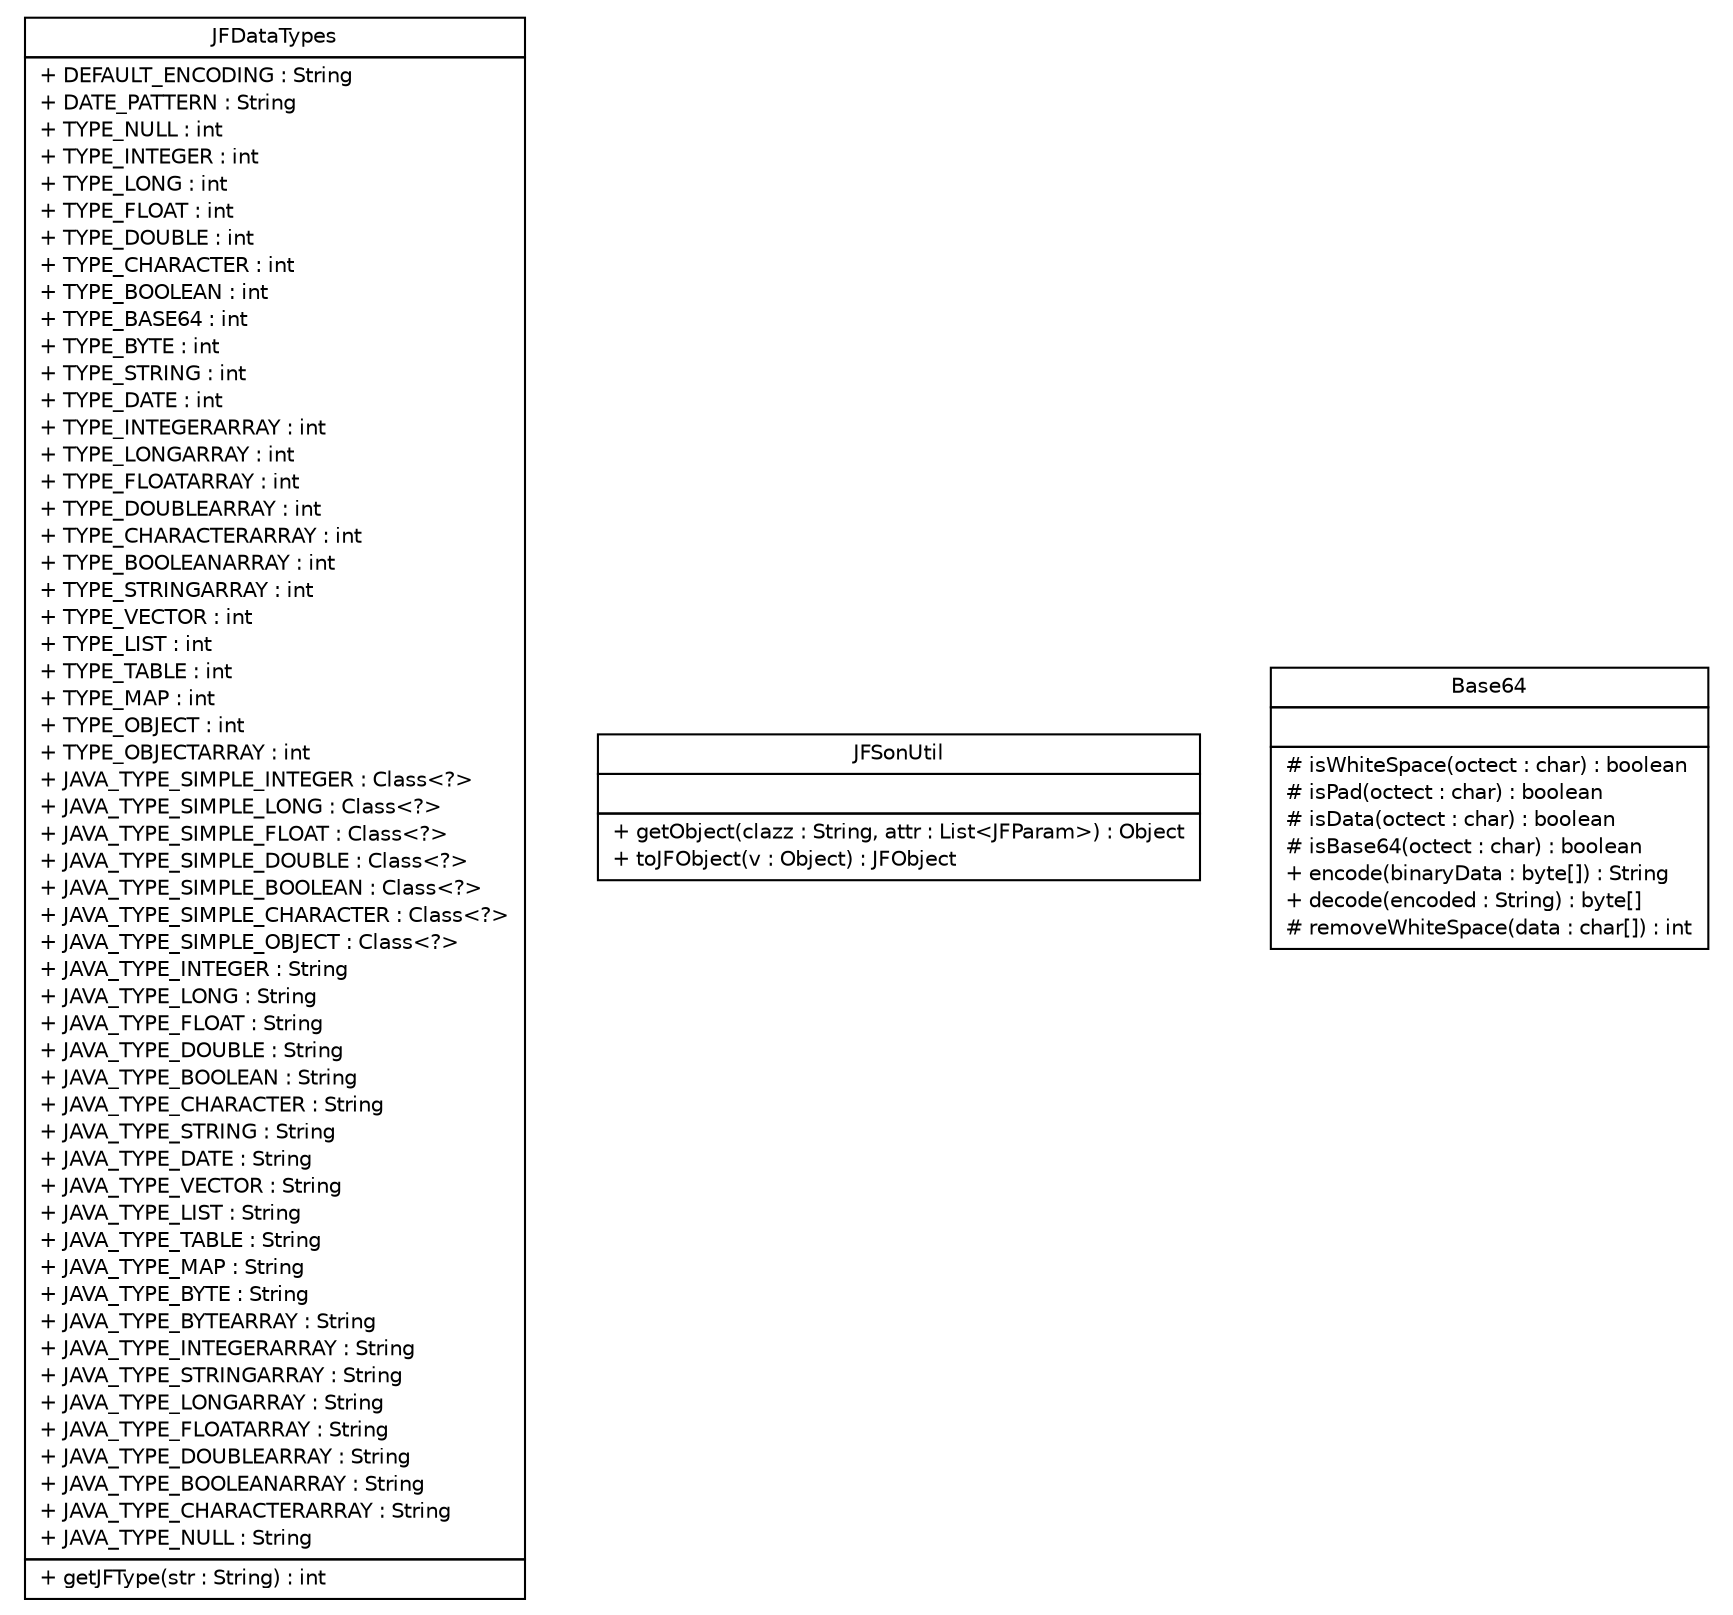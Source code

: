 #!/usr/local/bin/dot
#
# Class diagram 
# Generated by UMLGraph version R5_6 (http://www.umlgraph.org/)
#

digraph G {
	edge [fontname="Helvetica",fontsize=10,labelfontname="Helvetica",labelfontsize=10];
	node [fontname="Helvetica",fontsize=10,shape=plaintext];
	nodesep=0.25;
	ranksep=0.5;
	// org.fringe.jf.json.internal.util.JFDataTypes
	c0 [label=<<table title="org.fringe.jf.json.internal.util.JFDataTypes" border="0" cellborder="1" cellspacing="0" cellpadding="2" port="p" href="./JFDataTypes.html">
		<tr><td><table border="0" cellspacing="0" cellpadding="1">
<tr><td align="center" balign="center"> JFDataTypes </td></tr>
		</table></td></tr>
		<tr><td><table border="0" cellspacing="0" cellpadding="1">
<tr><td align="left" balign="left"> + DEFAULT_ENCODING : String </td></tr>
<tr><td align="left" balign="left"> + DATE_PATTERN : String </td></tr>
<tr><td align="left" balign="left"> + TYPE_NULL : int </td></tr>
<tr><td align="left" balign="left"> + TYPE_INTEGER : int </td></tr>
<tr><td align="left" balign="left"> + TYPE_LONG : int </td></tr>
<tr><td align="left" balign="left"> + TYPE_FLOAT : int </td></tr>
<tr><td align="left" balign="left"> + TYPE_DOUBLE : int </td></tr>
<tr><td align="left" balign="left"> + TYPE_CHARACTER : int </td></tr>
<tr><td align="left" balign="left"> + TYPE_BOOLEAN : int </td></tr>
<tr><td align="left" balign="left"> + TYPE_BASE64 : int </td></tr>
<tr><td align="left" balign="left"> + TYPE_BYTE : int </td></tr>
<tr><td align="left" balign="left"> + TYPE_STRING : int </td></tr>
<tr><td align="left" balign="left"> + TYPE_DATE : int </td></tr>
<tr><td align="left" balign="left"> + TYPE_INTEGERARRAY : int </td></tr>
<tr><td align="left" balign="left"> + TYPE_LONGARRAY : int </td></tr>
<tr><td align="left" balign="left"> + TYPE_FLOATARRAY : int </td></tr>
<tr><td align="left" balign="left"> + TYPE_DOUBLEARRAY : int </td></tr>
<tr><td align="left" balign="left"> + TYPE_CHARACTERARRAY : int </td></tr>
<tr><td align="left" balign="left"> + TYPE_BOOLEANARRAY : int </td></tr>
<tr><td align="left" balign="left"> + TYPE_STRINGARRAY : int </td></tr>
<tr><td align="left" balign="left"> + TYPE_VECTOR : int </td></tr>
<tr><td align="left" balign="left"> + TYPE_LIST : int </td></tr>
<tr><td align="left" balign="left"> + TYPE_TABLE : int </td></tr>
<tr><td align="left" balign="left"> + TYPE_MAP : int </td></tr>
<tr><td align="left" balign="left"> + TYPE_OBJECT : int </td></tr>
<tr><td align="left" balign="left"> + TYPE_OBJECTARRAY : int </td></tr>
<tr><td align="left" balign="left"> + JAVA_TYPE_SIMPLE_INTEGER : Class&lt;?&gt; </td></tr>
<tr><td align="left" balign="left"> + JAVA_TYPE_SIMPLE_LONG : Class&lt;?&gt; </td></tr>
<tr><td align="left" balign="left"> + JAVA_TYPE_SIMPLE_FLOAT : Class&lt;?&gt; </td></tr>
<tr><td align="left" balign="left"> + JAVA_TYPE_SIMPLE_DOUBLE : Class&lt;?&gt; </td></tr>
<tr><td align="left" balign="left"> + JAVA_TYPE_SIMPLE_BOOLEAN : Class&lt;?&gt; </td></tr>
<tr><td align="left" balign="left"> + JAVA_TYPE_SIMPLE_CHARACTER : Class&lt;?&gt; </td></tr>
<tr><td align="left" balign="left"> + JAVA_TYPE_SIMPLE_OBJECT : Class&lt;?&gt; </td></tr>
<tr><td align="left" balign="left"> + JAVA_TYPE_INTEGER : String </td></tr>
<tr><td align="left" balign="left"> + JAVA_TYPE_LONG : String </td></tr>
<tr><td align="left" balign="left"> + JAVA_TYPE_FLOAT : String </td></tr>
<tr><td align="left" balign="left"> + JAVA_TYPE_DOUBLE : String </td></tr>
<tr><td align="left" balign="left"> + JAVA_TYPE_BOOLEAN : String </td></tr>
<tr><td align="left" balign="left"> + JAVA_TYPE_CHARACTER : String </td></tr>
<tr><td align="left" balign="left"> + JAVA_TYPE_STRING : String </td></tr>
<tr><td align="left" balign="left"> + JAVA_TYPE_DATE : String </td></tr>
<tr><td align="left" balign="left"> + JAVA_TYPE_VECTOR : String </td></tr>
<tr><td align="left" balign="left"> + JAVA_TYPE_LIST : String </td></tr>
<tr><td align="left" balign="left"> + JAVA_TYPE_TABLE : String </td></tr>
<tr><td align="left" balign="left"> + JAVA_TYPE_MAP : String </td></tr>
<tr><td align="left" balign="left"> + JAVA_TYPE_BYTE : String </td></tr>
<tr><td align="left" balign="left"> + JAVA_TYPE_BYTEARRAY : String </td></tr>
<tr><td align="left" balign="left"> + JAVA_TYPE_INTEGERARRAY : String </td></tr>
<tr><td align="left" balign="left"> + JAVA_TYPE_STRINGARRAY : String </td></tr>
<tr><td align="left" balign="left"> + JAVA_TYPE_LONGARRAY : String </td></tr>
<tr><td align="left" balign="left"> + JAVA_TYPE_FLOATARRAY : String </td></tr>
<tr><td align="left" balign="left"> + JAVA_TYPE_DOUBLEARRAY : String </td></tr>
<tr><td align="left" balign="left"> + JAVA_TYPE_BOOLEANARRAY : String </td></tr>
<tr><td align="left" balign="left"> + JAVA_TYPE_CHARACTERARRAY : String </td></tr>
<tr><td align="left" balign="left"> + JAVA_TYPE_NULL : String </td></tr>
		</table></td></tr>
		<tr><td><table border="0" cellspacing="0" cellpadding="1">
<tr><td align="left" balign="left"> + getJFType(str : String) : int </td></tr>
		</table></td></tr>
		</table>>, URL="./JFDataTypes.html", fontname="Helvetica", fontcolor="black", fontsize=10.0];
	// org.fringe.jf.json.internal.util.JFSonUtil
	c1 [label=<<table title="org.fringe.jf.json.internal.util.JFSonUtil" border="0" cellborder="1" cellspacing="0" cellpadding="2" port="p" href="./JFSonUtil.html">
		<tr><td><table border="0" cellspacing="0" cellpadding="1">
<tr><td align="center" balign="center"> JFSonUtil </td></tr>
		</table></td></tr>
		<tr><td><table border="0" cellspacing="0" cellpadding="1">
<tr><td align="left" balign="left">  </td></tr>
		</table></td></tr>
		<tr><td><table border="0" cellspacing="0" cellpadding="1">
<tr><td align="left" balign="left"> + getObject(clazz : String, attr : List&lt;JFParam&gt;) : Object </td></tr>
<tr><td align="left" balign="left"> + toJFObject(v : Object) : JFObject </td></tr>
		</table></td></tr>
		</table>>, URL="./JFSonUtil.html", fontname="Helvetica", fontcolor="black", fontsize=10.0];
	// org.fringe.jf.json.internal.util.Base64
	c2 [label=<<table title="org.fringe.jf.json.internal.util.Base64" border="0" cellborder="1" cellspacing="0" cellpadding="2" port="p" href="./Base64.html">
		<tr><td><table border="0" cellspacing="0" cellpadding="1">
<tr><td align="center" balign="center"> Base64 </td></tr>
		</table></td></tr>
		<tr><td><table border="0" cellspacing="0" cellpadding="1">
<tr><td align="left" balign="left">  </td></tr>
		</table></td></tr>
		<tr><td><table border="0" cellspacing="0" cellpadding="1">
<tr><td align="left" balign="left"> # isWhiteSpace(octect : char) : boolean </td></tr>
<tr><td align="left" balign="left"> # isPad(octect : char) : boolean </td></tr>
<tr><td align="left" balign="left"> # isData(octect : char) : boolean </td></tr>
<tr><td align="left" balign="left"> # isBase64(octect : char) : boolean </td></tr>
<tr><td align="left" balign="left"> + encode(binaryData : byte[]) : String </td></tr>
<tr><td align="left" balign="left"> + decode(encoded : String) : byte[] </td></tr>
<tr><td align="left" balign="left"> # removeWhiteSpace(data : char[]) : int </td></tr>
		</table></td></tr>
		</table>>, URL="./Base64.html", fontname="Helvetica", fontcolor="black", fontsize=10.0];
}

